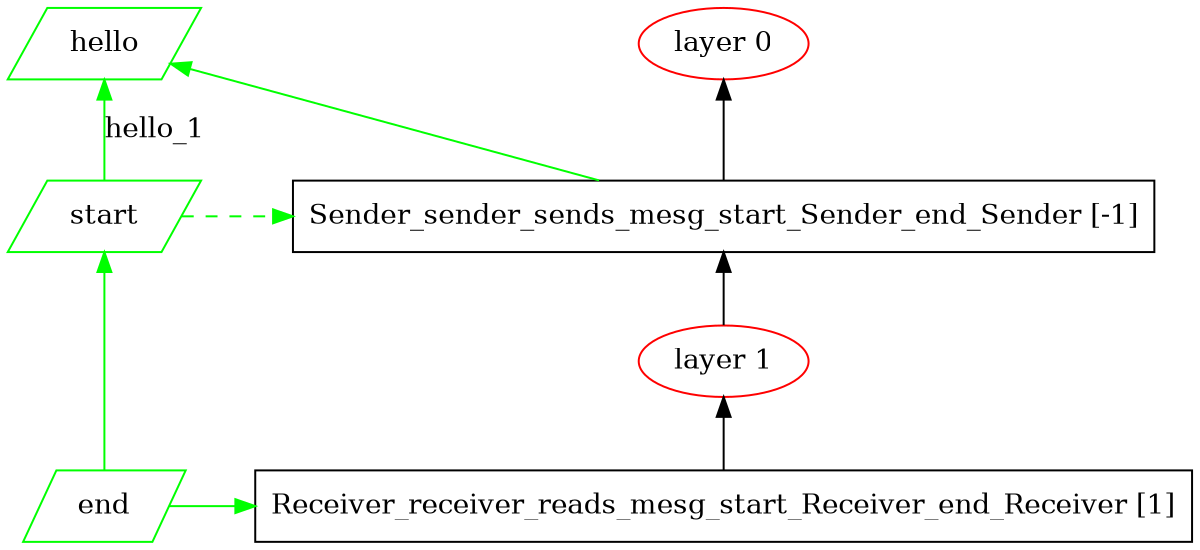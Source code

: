 digraph communication_graph {
	rankdir=BT;
	size="8,5;"
	layer_0 [ color="#ff0000" label="layer 0"];
	Sender_sender_sends_mesg_start_Sender_end_Sender [ shape = rect label="Sender_sender_sends_mesg_start_Sender_end_Sender [-1]" ];
	Sender_sender_sends_mesg_start_Sender_end_Sender -> layer_0;
	layer_1 [ color="#ff0000" label="layer 1"];
	layer_1 ->Sender_sender_sends_mesg_start_Sender_end_Sender;
	Receiver_receiver_reads_mesg_start_Receiver_end_Receiver [ shape = rect label="Receiver_receiver_reads_mesg_start_Receiver_end_Receiver [1]" ];
	Receiver_receiver_reads_mesg_start_Receiver_end_Receiver -> layer_1;
	hello_message [ label = "hello" color="#00ff00" shape = parallelogram];
	hello_message_sync_start_0 [ label = "start" color="#00ff00" shape = parallelogram];
	hello_message_sync_start_0 -> hello_message [ color="#00ff00" label="hello_1"];
	{ rank=same; Sender_sender_sends_mesg_start_Sender_end_Sender; hello_message_sync_start_0; }
	hello_message_sync_end_0 [ label = "end" color="#00ff00" shape = parallelogram];
	hello_message_sync_end_0 -> hello_message_sync_start_0 [ color="#00ff00" ];
	hello_message_sync_end_0 -> Receiver_receiver_reads_mesg_start_Receiver_end_Receiver [ color="#00ff00" constraint=false ];
	hello_message_sync_start_0 -> Sender_sender_sends_mesg_start_Sender_end_Sender [ color="#00ff00", constraint=false, style=dashed ];
	{ rank=same; Receiver_receiver_reads_mesg_start_Receiver_end_Receiver; hello_message_sync_end_0; }
	Sender_sender_sends_mesg_start_Sender_end_Sender -> hello_message [ color="#00ff00" constraint=false ];
}